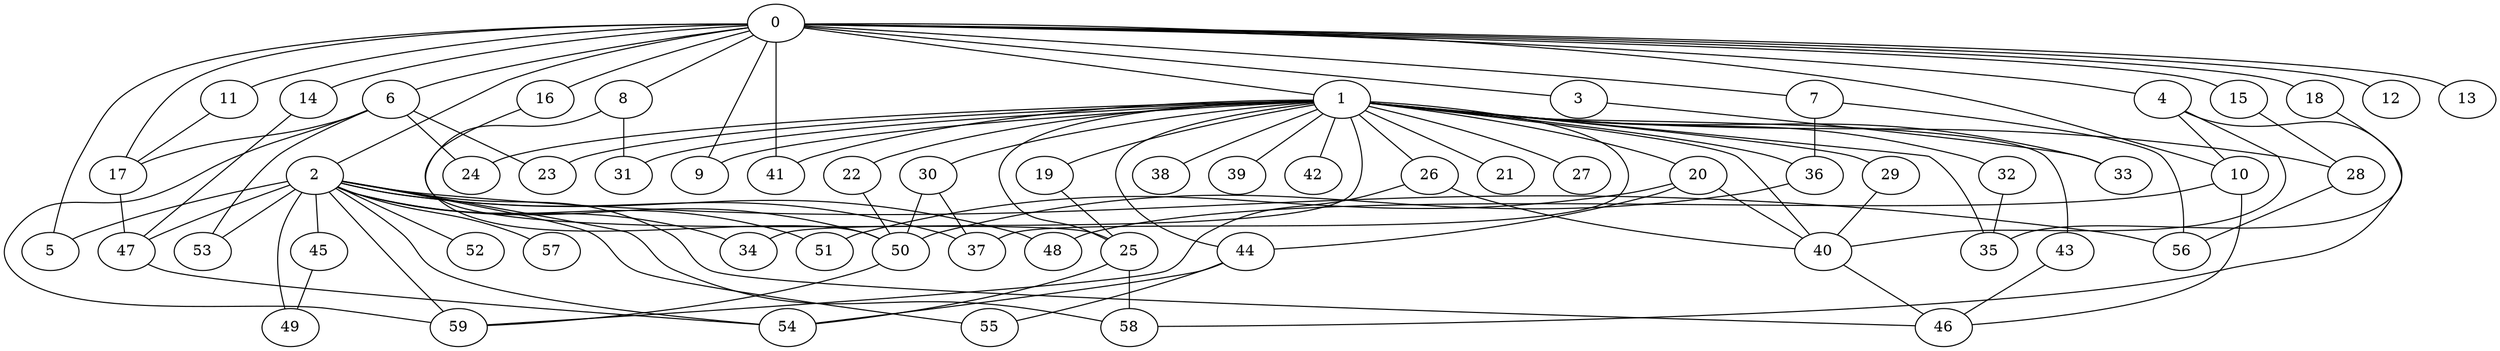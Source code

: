 
graph graphname {
    0 -- 1
0 -- 2
0 -- 3
0 -- 4
0 -- 5
0 -- 6
0 -- 7
0 -- 8
0 -- 9
0 -- 10
0 -- 11
0 -- 12
0 -- 13
0 -- 14
0 -- 15
0 -- 16
0 -- 17
0 -- 18
0 -- 41
1 -- 19
1 -- 20
1 -- 21
1 -- 22
1 -- 23
1 -- 24
1 -- 25
1 -- 26
1 -- 27
1 -- 28
1 -- 29
1 -- 30
1 -- 31
1 -- 32
1 -- 33
1 -- 34
1 -- 35
1 -- 36
1 -- 37
1 -- 38
1 -- 39
1 -- 40
1 -- 41
1 -- 42
1 -- 43
1 -- 44
1 -- 9
2 -- 45
2 -- 46
2 -- 47
2 -- 48
2 -- 49
2 -- 50
2 -- 51
2 -- 52
2 -- 53
2 -- 54
2 -- 55
2 -- 56
2 -- 57
2 -- 58
2 -- 59
2 -- 34
2 -- 5
2 -- 37
3 -- 33
4 -- 10
4 -- 58
4 -- 40
6 -- 24
6 -- 17
6 -- 23
6 -- 59
6 -- 53
7 -- 56
7 -- 36
8 -- 31
8 -- 50
10 -- 48
10 -- 46
11 -- 17
14 -- 47
15 -- 28
16 -- 25
17 -- 47
18 -- 35
19 -- 25
20 -- 40
20 -- 44
20 -- 51
22 -- 50
25 -- 58
25 -- 54
26 -- 40
26 -- 59
28 -- 56
29 -- 40
30 -- 37
30 -- 50
32 -- 35
36 -- 50
40 -- 46
43 -- 46
44 -- 54
44 -- 55
45 -- 49
47 -- 54
50 -- 59

}
